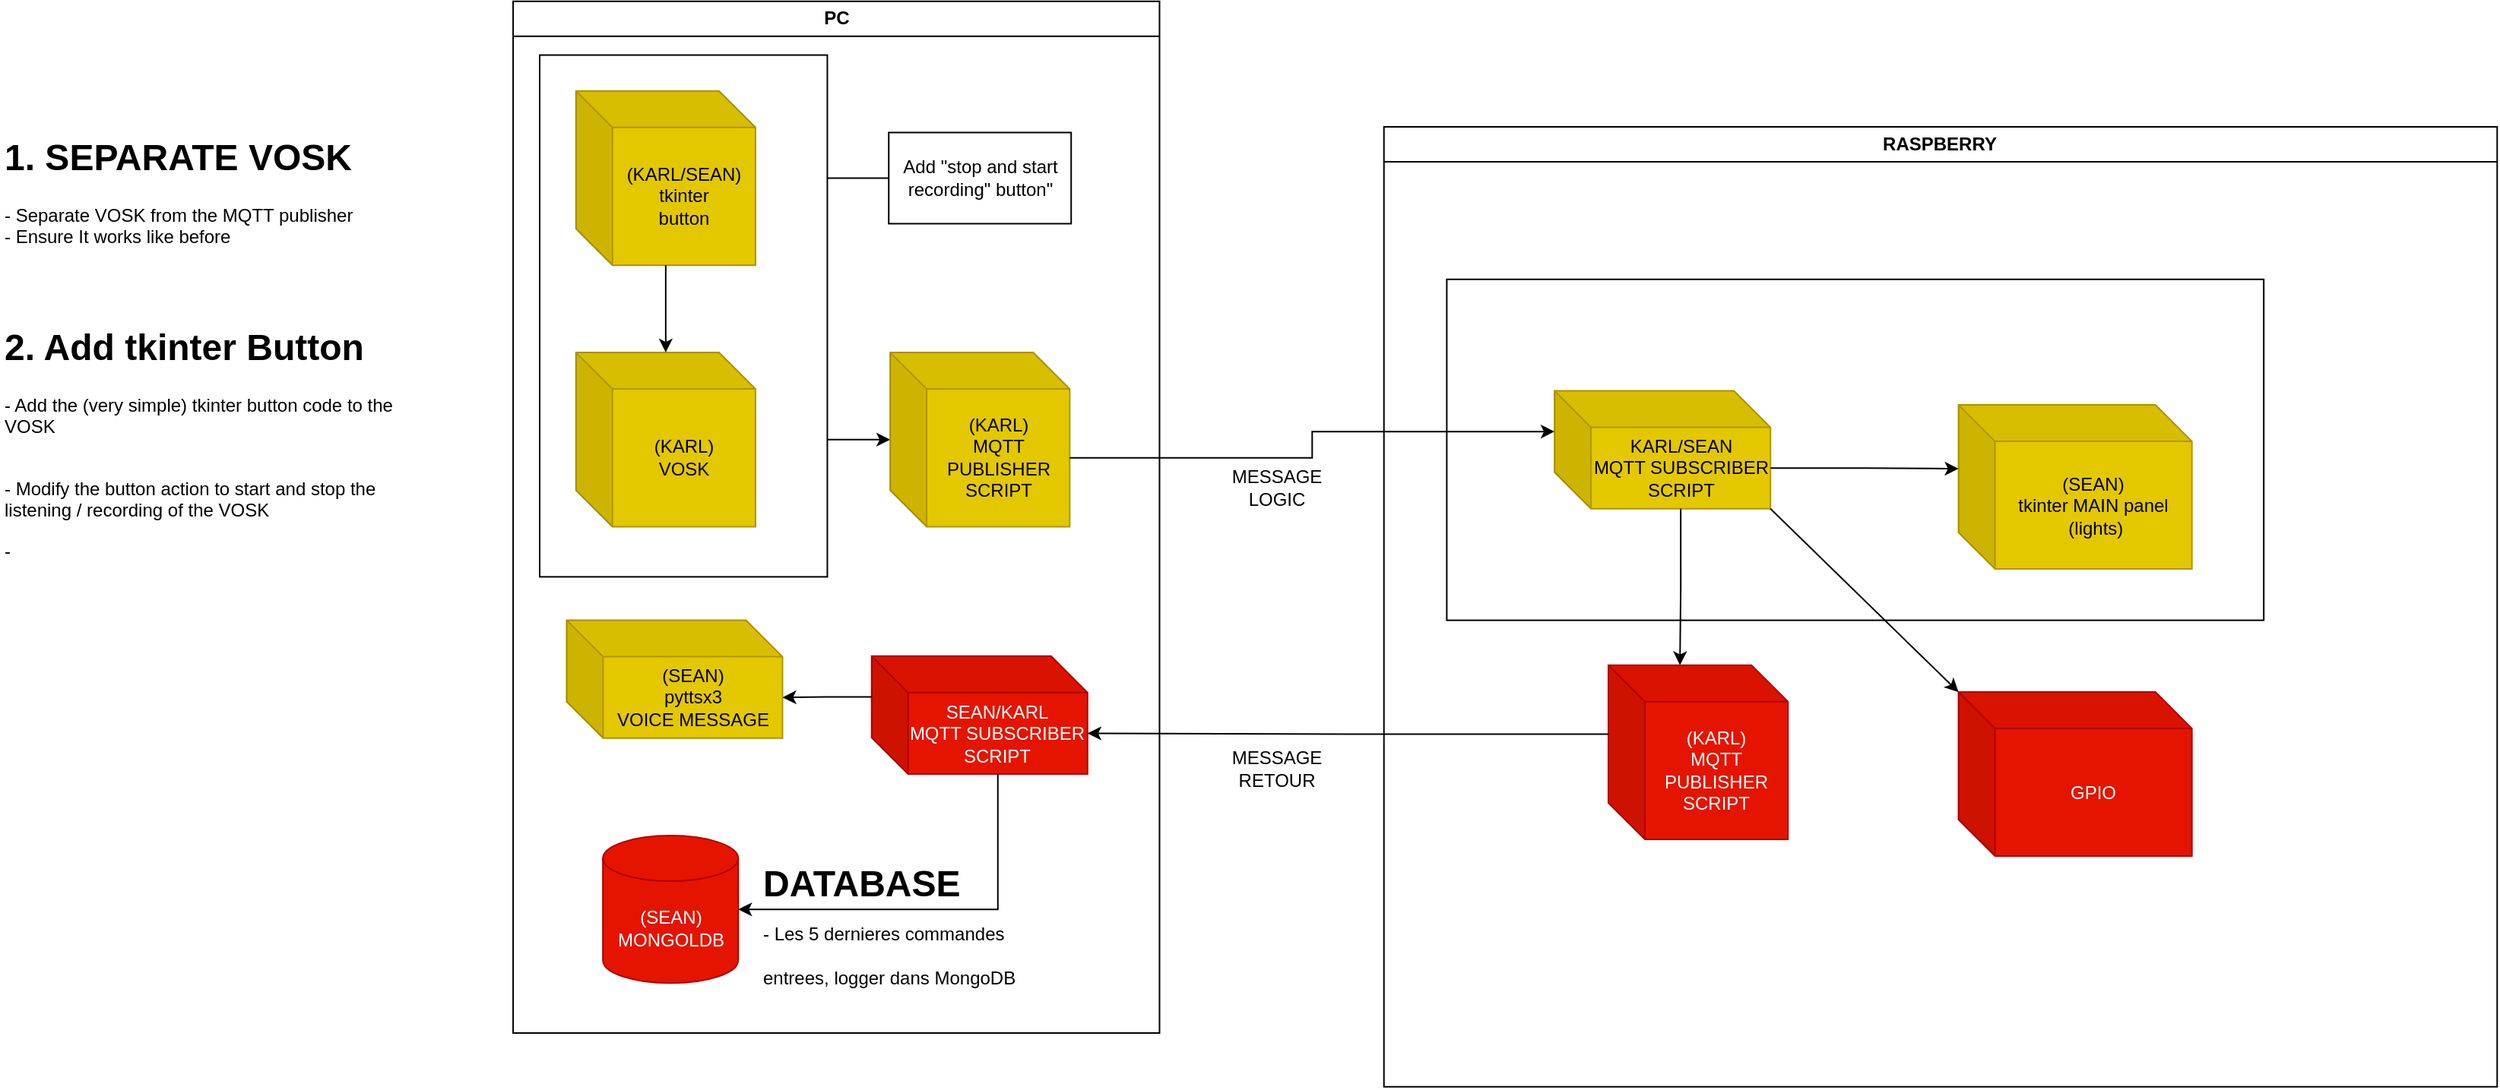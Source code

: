 <mxfile version="24.2.5" type="device">
  <diagram id="C5RBs43oDa-KdzZeNtuy" name="Page-1">
    <mxGraphModel dx="2284" dy="884" grid="1" gridSize="5.905" guides="1" tooltips="1" connect="1" arrows="1" fold="1" page="1" pageScale="1" pageWidth="850" pageHeight="850" math="0" shadow="0">
      <root>
        <mxCell id="WIyWlLk6GJQsqaUBKTNV-0" />
        <mxCell id="WIyWlLk6GJQsqaUBKTNV-1" parent="WIyWlLk6GJQsqaUBKTNV-0" />
        <mxCell id="hmgnK0DbzaivIdMZ3h7j-31" value="" style="group" parent="WIyWlLk6GJQsqaUBKTNV-1" vertex="1" connectable="0">
          <mxGeometry x="501.97" y="316.55" width="60" height="30" as="geometry" />
        </mxCell>
        <mxCell id="hmgnK0DbzaivIdMZ3h7j-28" value="MESSAGE&lt;br&gt;LOGIC" style="text;html=1;align=center;verticalAlign=middle;whiteSpace=wrap;rounded=0;" parent="hmgnK0DbzaivIdMZ3h7j-31" vertex="1">
          <mxGeometry width="60" height="30" as="geometry" />
        </mxCell>
        <mxCell id="hmgnK0DbzaivIdMZ3h7j-34" value="" style="group" parent="WIyWlLk6GJQsqaUBKTNV-1" vertex="1" connectable="0">
          <mxGeometry x="602.36" y="94.49" width="732.28" height="631.89" as="geometry" />
        </mxCell>
        <mxCell id="hmgnK0DbzaivIdMZ3h7j-15" value="RASPBERRY" style="swimlane;whiteSpace=wrap;html=1;container=0;" parent="hmgnK0DbzaivIdMZ3h7j-34" vertex="1">
          <mxGeometry width="732.28" height="631.89" as="geometry" />
        </mxCell>
        <mxCell id="DlGmfW5MKYUiyRpJDy4_-25" value="" style="rounded=0;whiteSpace=wrap;html=1;" parent="hmgnK0DbzaivIdMZ3h7j-15" vertex="1">
          <mxGeometry x="41.34" y="100.39" width="537.4" height="224.42" as="geometry" />
        </mxCell>
        <mxCell id="DlGmfW5MKYUiyRpJDy4_-10" value="(KARL)&lt;br&gt;MQTT&lt;div&gt;PUBLISHER&lt;br&gt;SCRIPT&lt;/div&gt;" style="shape=cube;whiteSpace=wrap;html=1;boundedLbl=1;backgroundOutline=1;darkOpacity=0.05;darkOpacity2=0.1;size=24;container=0;fillColor=#e51400;fontColor=#ffffff;strokeColor=#B20000;" parent="hmgnK0DbzaivIdMZ3h7j-15" vertex="1">
          <mxGeometry x="147.641" y="354.33" width="118.11" height="114.739" as="geometry" />
        </mxCell>
        <mxCell id="hmgnK0DbzaivIdMZ3h7j-26" value="(SEAN)&lt;br&gt;tkinter MAIN panel&lt;br&gt;&amp;nbsp;(lights)" style="shape=cube;whiteSpace=wrap;html=1;boundedLbl=1;backgroundOutline=1;darkOpacity=0.05;darkOpacity2=0.1;size=24;fillColor=#e3c800;fontColor=#000000;strokeColor=#B09500;" parent="hmgnK0DbzaivIdMZ3h7j-15" vertex="1">
          <mxGeometry x="377.95" y="183.07" width="153.54" height="107.99" as="geometry" />
        </mxCell>
        <mxCell id="hmgnK0DbzaivIdMZ3h7j-11" value="KARL/SEAN&lt;br&gt;MQTT SUBSCRIBER&lt;br&gt;SCRIPT" style="shape=cube;whiteSpace=wrap;html=1;boundedLbl=1;backgroundOutline=1;darkOpacity=0.05;darkOpacity2=0.1;size=24;fillColor=#e3c800;fontColor=#000000;strokeColor=#B09500;" parent="hmgnK0DbzaivIdMZ3h7j-15" vertex="1">
          <mxGeometry x="112.207" y="173.791" width="142.034" height="77.618" as="geometry" />
        </mxCell>
        <mxCell id="DlGmfW5MKYUiyRpJDy4_-27" style="edgeStyle=orthogonalEdgeStyle;rounded=0;orthogonalLoop=1;jettySize=auto;html=1;exitX=0;exitY=0;exitDx=142.034;exitDy=50.809;exitPerimeter=0;entryX=0;entryY=0;entryDx=0;entryDy=41.995;entryPerimeter=0;" parent="hmgnK0DbzaivIdMZ3h7j-15" source="hmgnK0DbzaivIdMZ3h7j-11" target="hmgnK0DbzaivIdMZ3h7j-26" edge="1">
          <mxGeometry relative="1" as="geometry" />
        </mxCell>
        <mxCell id="DlGmfW5MKYUiyRpJDy4_-29" style="edgeStyle=orthogonalEdgeStyle;rounded=0;orthogonalLoop=1;jettySize=auto;html=1;exitX=0;exitY=0;exitDx=83.017;exitDy=77.618;exitPerimeter=0;entryX=0;entryY=0;entryDx=47.055;entryDy=0;entryPerimeter=0;" parent="hmgnK0DbzaivIdMZ3h7j-15" source="hmgnK0DbzaivIdMZ3h7j-11" target="DlGmfW5MKYUiyRpJDy4_-10" edge="1">
          <mxGeometry relative="1" as="geometry" />
        </mxCell>
        <mxCell id="DlGmfW5MKYUiyRpJDy4_-32" value="GPIO" style="shape=cube;whiteSpace=wrap;html=1;boundedLbl=1;backgroundOutline=1;darkOpacity=0.05;darkOpacity2=0.1;size=24;fillColor=#e51400;fontColor=#ffffff;strokeColor=#B20000;" parent="hmgnK0DbzaivIdMZ3h7j-15" vertex="1">
          <mxGeometry x="377.945" y="372.045" width="153.54" height="107.99" as="geometry" />
        </mxCell>
        <mxCell id="DlGmfW5MKYUiyRpJDy4_-34" style="rounded=0;orthogonalLoop=1;jettySize=auto;html=1;exitX=1;exitY=1;exitDx=0;exitDy=0;exitPerimeter=0;entryX=0;entryY=0;entryDx=0;entryDy=0;entryPerimeter=0;" parent="hmgnK0DbzaivIdMZ3h7j-15" source="hmgnK0DbzaivIdMZ3h7j-11" target="DlGmfW5MKYUiyRpJDy4_-32" edge="1">
          <mxGeometry relative="1" as="geometry" />
        </mxCell>
        <mxCell id="hmgnK0DbzaivIdMZ3h7j-12" value="PC" style="swimlane;whiteSpace=wrap;html=1;startSize=23;container=0;" parent="WIyWlLk6GJQsqaUBKTNV-1" vertex="1">
          <mxGeometry x="29.53" y="11.82" width="425.2" height="679.12" as="geometry" />
        </mxCell>
        <mxCell id="DlGmfW5MKYUiyRpJDy4_-15" value="" style="edgeStyle=orthogonalEdgeStyle;rounded=0;orthogonalLoop=1;jettySize=auto;html=1;" parent="hmgnK0DbzaivIdMZ3h7j-12" source="hmgnK0DbzaivIdMZ3h7j-8" target="hmgnK0DbzaivIdMZ3h7j-9" edge="1">
          <mxGeometry relative="1" as="geometry" />
        </mxCell>
        <mxCell id="hmgnK0DbzaivIdMZ3h7j-9" value="(KARL)&lt;br&gt;MQTT&lt;div&gt;PUBLISHER&lt;br&gt;SCRIPT&lt;/div&gt;" style="shape=cube;whiteSpace=wrap;html=1;boundedLbl=1;backgroundOutline=1;darkOpacity=0.05;darkOpacity2=0.1;size=24;container=0;fillColor=#e3c800;fontColor=#000000;strokeColor=#B09500;" parent="hmgnK0DbzaivIdMZ3h7j-12" vertex="1">
          <mxGeometry x="248.026" y="231.224" width="118.11" height="114.739" as="geometry" />
        </mxCell>
        <mxCell id="DlGmfW5MKYUiyRpJDy4_-8" value="SEAN/KARL&lt;br&gt;MQTT SUBSCRIBER&lt;br&gt;SCRIPT" style="shape=cube;whiteSpace=wrap;html=1;boundedLbl=1;backgroundOutline=1;darkOpacity=0.05;darkOpacity2=0.1;size=24;fillColor=#e51400;strokeColor=#B20000;fontColor=#ffffff;" parent="hmgnK0DbzaivIdMZ3h7j-12" vertex="1">
          <mxGeometry x="235.833" y="431.096" width="142.034" height="77.618" as="geometry" />
        </mxCell>
        <mxCell id="DlGmfW5MKYUiyRpJDy4_-12" value="(SEAN)&lt;br&gt;pyttsx3&lt;br&gt;VOICE MESSAGE" style="shape=cube;whiteSpace=wrap;html=1;boundedLbl=1;backgroundOutline=1;darkOpacity=0.05;darkOpacity2=0.1;size=24;fillColor=#e3c800;fontColor=#000000;strokeColor=#B09500;" parent="hmgnK0DbzaivIdMZ3h7j-12" vertex="1">
          <mxGeometry x="35.188" y="407.467" width="142.034" height="77.618" as="geometry" />
        </mxCell>
        <mxCell id="DlGmfW5MKYUiyRpJDy4_-13" style="edgeStyle=orthogonalEdgeStyle;rounded=0;orthogonalLoop=1;jettySize=auto;html=1;exitX=0;exitY=0;exitDx=0;exitDy=26.809;exitPerimeter=0;entryX=0;entryY=0;entryDx=142.034;entryDy=50.809;entryPerimeter=0;" parent="hmgnK0DbzaivIdMZ3h7j-12" source="DlGmfW5MKYUiyRpJDy4_-8" target="DlGmfW5MKYUiyRpJDy4_-12" edge="1">
          <mxGeometry relative="1" as="geometry" />
        </mxCell>
        <mxCell id="DlGmfW5MKYUiyRpJDy4_-16" style="edgeStyle=orthogonalEdgeStyle;rounded=0;orthogonalLoop=1;jettySize=auto;html=1;exitX=0;exitY=0;exitDx=83.017;exitDy=77.618;exitPerimeter=0;entryX=1;entryY=0.5;entryDx=0;entryDy=0;entryPerimeter=0;" parent="hmgnK0DbzaivIdMZ3h7j-12" source="DlGmfW5MKYUiyRpJDy4_-8" target="hmgnK0DbzaivIdMZ3h7j-17" edge="1">
          <mxGeometry relative="1" as="geometry" />
        </mxCell>
        <mxCell id="DlGmfW5MKYUiyRpJDy4_-21" value="" style="group" parent="hmgnK0DbzaivIdMZ3h7j-12" vertex="1" connectable="0">
          <mxGeometry x="59.05" y="549.207" width="286.5" height="117.243" as="geometry" />
        </mxCell>
        <mxCell id="hmgnK0DbzaivIdMZ3h7j-17" value="(SEAN)&lt;br&gt;MONGOLDB" style="shape=cylinder3;whiteSpace=wrap;html=1;boundedLbl=1;backgroundOutline=1;size=15;fillColor=#e51400;fontColor=#ffffff;strokeColor=#B20000;" parent="DlGmfW5MKYUiyRpJDy4_-21" vertex="1">
          <mxGeometry width="89.05" height="97.144" as="geometry" />
        </mxCell>
        <mxCell id="hmgnK0DbzaivIdMZ3h7j-32" value="&lt;h1 style=&quot;margin-top: 0px;&quot;&gt;&lt;span style=&quot;background-color: initial;&quot;&gt;DATABASE&lt;span style=&quot;font-size: 12px; font-weight: 400;&quot;&gt;&lt;br&gt;&lt;/span&gt;&lt;/span&gt;&lt;span style=&quot;font-size: 12px; font-weight: 400;&quot;&gt;- Les 5 dernieres commandes entrees, logger dans MongoDB&lt;/span&gt;&lt;/h1&gt;" style="text;html=1;whiteSpace=wrap;overflow=hidden;rounded=0;" parent="DlGmfW5MKYUiyRpJDy4_-21" vertex="1">
          <mxGeometry x="103.43" y="10.953" width="183.07" height="106.29" as="geometry" />
        </mxCell>
        <mxCell id="DlGmfW5MKYUiyRpJDy4_-31" value="" style="edgeStyle=orthogonalEdgeStyle;rounded=0;orthogonalLoop=1;jettySize=auto;html=1;" parent="hmgnK0DbzaivIdMZ3h7j-12" source="DlGmfW5MKYUiyRpJDy4_-30" target="hmgnK0DbzaivIdMZ3h7j-22" edge="1">
          <mxGeometry relative="1" as="geometry" />
        </mxCell>
        <mxCell id="DlGmfW5MKYUiyRpJDy4_-30" value="Add &quot;stop and start recording&quot; button&quot;" style="rounded=0;whiteSpace=wrap;html=1;" parent="hmgnK0DbzaivIdMZ3h7j-12" vertex="1">
          <mxGeometry x="247.08" y="86.42" width="120" height="60" as="geometry" />
        </mxCell>
        <mxCell id="DlGmfW5MKYUiyRpJDy4_-35" value="" style="group" parent="hmgnK0DbzaivIdMZ3h7j-12" vertex="1" connectable="0">
          <mxGeometry x="17.47" y="35.43" width="189.22" height="343.45" as="geometry" />
        </mxCell>
        <mxCell id="DlGmfW5MKYUiyRpJDy4_-23" value="" style="rounded=0;whiteSpace=wrap;html=1;" parent="DlGmfW5MKYUiyRpJDy4_-35" vertex="1">
          <mxGeometry width="189.22" height="343.45" as="geometry" />
        </mxCell>
        <mxCell id="hmgnK0DbzaivIdMZ3h7j-8" value="(KARL)&lt;br&gt;VOSK" style="shape=cube;whiteSpace=wrap;html=1;boundedLbl=1;backgroundOutline=1;darkOpacity=0.05;darkOpacity2=0.1;size=24;container=0;fillColor=#e3c800;fontColor=#000000;strokeColor=#B09500;" parent="DlGmfW5MKYUiyRpJDy4_-35" vertex="1">
          <mxGeometry x="23.87" y="195.794" width="118.11" height="114.739" as="geometry" />
        </mxCell>
        <mxCell id="hmgnK0DbzaivIdMZ3h7j-22" value="(KARL/SEAN)&lt;br&gt;tkinter&lt;br&gt;button" style="shape=cube;whiteSpace=wrap;html=1;boundedLbl=1;backgroundOutline=1;darkOpacity=0.05;darkOpacity2=0.1;size=24;container=0;fillColor=#e3c800;fontColor=#000000;strokeColor=#B09500;" parent="DlGmfW5MKYUiyRpJDy4_-35" vertex="1">
          <mxGeometry x="23.871" y="23.616" width="118.11" height="114.739" as="geometry" />
        </mxCell>
        <mxCell id="DlGmfW5MKYUiyRpJDy4_-14" value="" style="edgeStyle=orthogonalEdgeStyle;rounded=0;orthogonalLoop=1;jettySize=auto;html=1;" parent="DlGmfW5MKYUiyRpJDy4_-35" source="hmgnK0DbzaivIdMZ3h7j-22" target="hmgnK0DbzaivIdMZ3h7j-8" edge="1">
          <mxGeometry relative="1" as="geometry" />
        </mxCell>
        <mxCell id="DlGmfW5MKYUiyRpJDy4_-11" style="edgeStyle=orthogonalEdgeStyle;rounded=0;orthogonalLoop=1;jettySize=auto;html=1;exitX=0;exitY=0;exitDx=0;exitDy=45.37;exitPerimeter=0;entryX=0;entryY=0;entryDx=142.034;entryDy=50.809;entryPerimeter=0;" parent="WIyWlLk6GJQsqaUBKTNV-1" source="DlGmfW5MKYUiyRpJDy4_-10" target="DlGmfW5MKYUiyRpJDy4_-8" edge="1">
          <mxGeometry relative="1" as="geometry" />
        </mxCell>
        <mxCell id="DlGmfW5MKYUiyRpJDy4_-17" value="" style="group" parent="WIyWlLk6GJQsqaUBKTNV-1" vertex="1" connectable="0">
          <mxGeometry x="501.966" y="501.966" width="60" height="30" as="geometry" />
        </mxCell>
        <mxCell id="DlGmfW5MKYUiyRpJDy4_-18" value="MESSAGE&lt;br&gt;RETOUR" style="text;html=1;align=center;verticalAlign=middle;whiteSpace=wrap;rounded=0;" parent="DlGmfW5MKYUiyRpJDy4_-17" vertex="1">
          <mxGeometry width="60" height="30" as="geometry" />
        </mxCell>
        <mxCell id="DlGmfW5MKYUiyRpJDy4_-24" style="edgeStyle=orthogonalEdgeStyle;rounded=0;orthogonalLoop=1;jettySize=auto;html=1;exitX=0;exitY=0;exitDx=118.11;exitDy=69.37;exitPerimeter=0;entryX=0;entryY=0;entryDx=0;entryDy=26.809;entryPerimeter=0;" parent="WIyWlLk6GJQsqaUBKTNV-1" source="hmgnK0DbzaivIdMZ3h7j-9" target="hmgnK0DbzaivIdMZ3h7j-11" edge="1">
          <mxGeometry relative="1" as="geometry" />
        </mxCell>
        <mxCell id="U3eGdaipP0VV8Fm8FsTq-0" value="&lt;h1 style=&quot;margin-top: 0px;&quot;&gt;2. Add tkinter Button&lt;/h1&gt;&lt;p&gt;- Add the (very simple) tkinter button code to the VOSK&lt;/p&gt;&lt;p&gt;&lt;br&gt;- Modify the button action to start and stop the listening / recording of the VOSK&lt;br&gt;&lt;/p&gt;&lt;p&gt;-&amp;nbsp;&lt;/p&gt;" style="text;html=1;whiteSpace=wrap;overflow=hidden;rounded=0;" vertex="1" parent="WIyWlLk6GJQsqaUBKTNV-1">
          <mxGeometry x="-307.09" y="218.5" width="274.49" height="194.88" as="geometry" />
        </mxCell>
        <mxCell id="U3eGdaipP0VV8Fm8FsTq-1" value="&lt;h1 style=&quot;margin-top: 0px;&quot;&gt;&lt;span style=&quot;background-color: initial;&quot;&gt;1. SEPARATE VOSK&lt;/span&gt;&lt;br&gt;&lt;/h1&gt;&lt;div&gt;&lt;span style=&quot;background-color: initial;&quot;&gt;- Separate VOSK from the MQTT publisher&lt;br&gt;- Ensure It works like before&lt;/span&gt;&lt;/div&gt;" style="text;html=1;whiteSpace=wrap;overflow=hidden;rounded=0;" vertex="1" parent="WIyWlLk6GJQsqaUBKTNV-1">
          <mxGeometry x="-307.095" y="94.486" width="274.49" height="120" as="geometry" />
        </mxCell>
      </root>
    </mxGraphModel>
  </diagram>
</mxfile>
